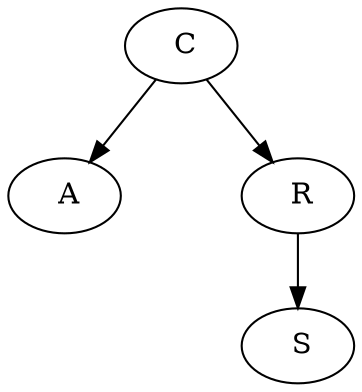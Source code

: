 digraph G { 
nodesep=0.8;
ranksep=0.5;

  
A[label=" A" ];
C->A; 
S[label=" S" ];
R->S; 
R[label=" R" ];
C->R; 
C[label=" C" ];

}